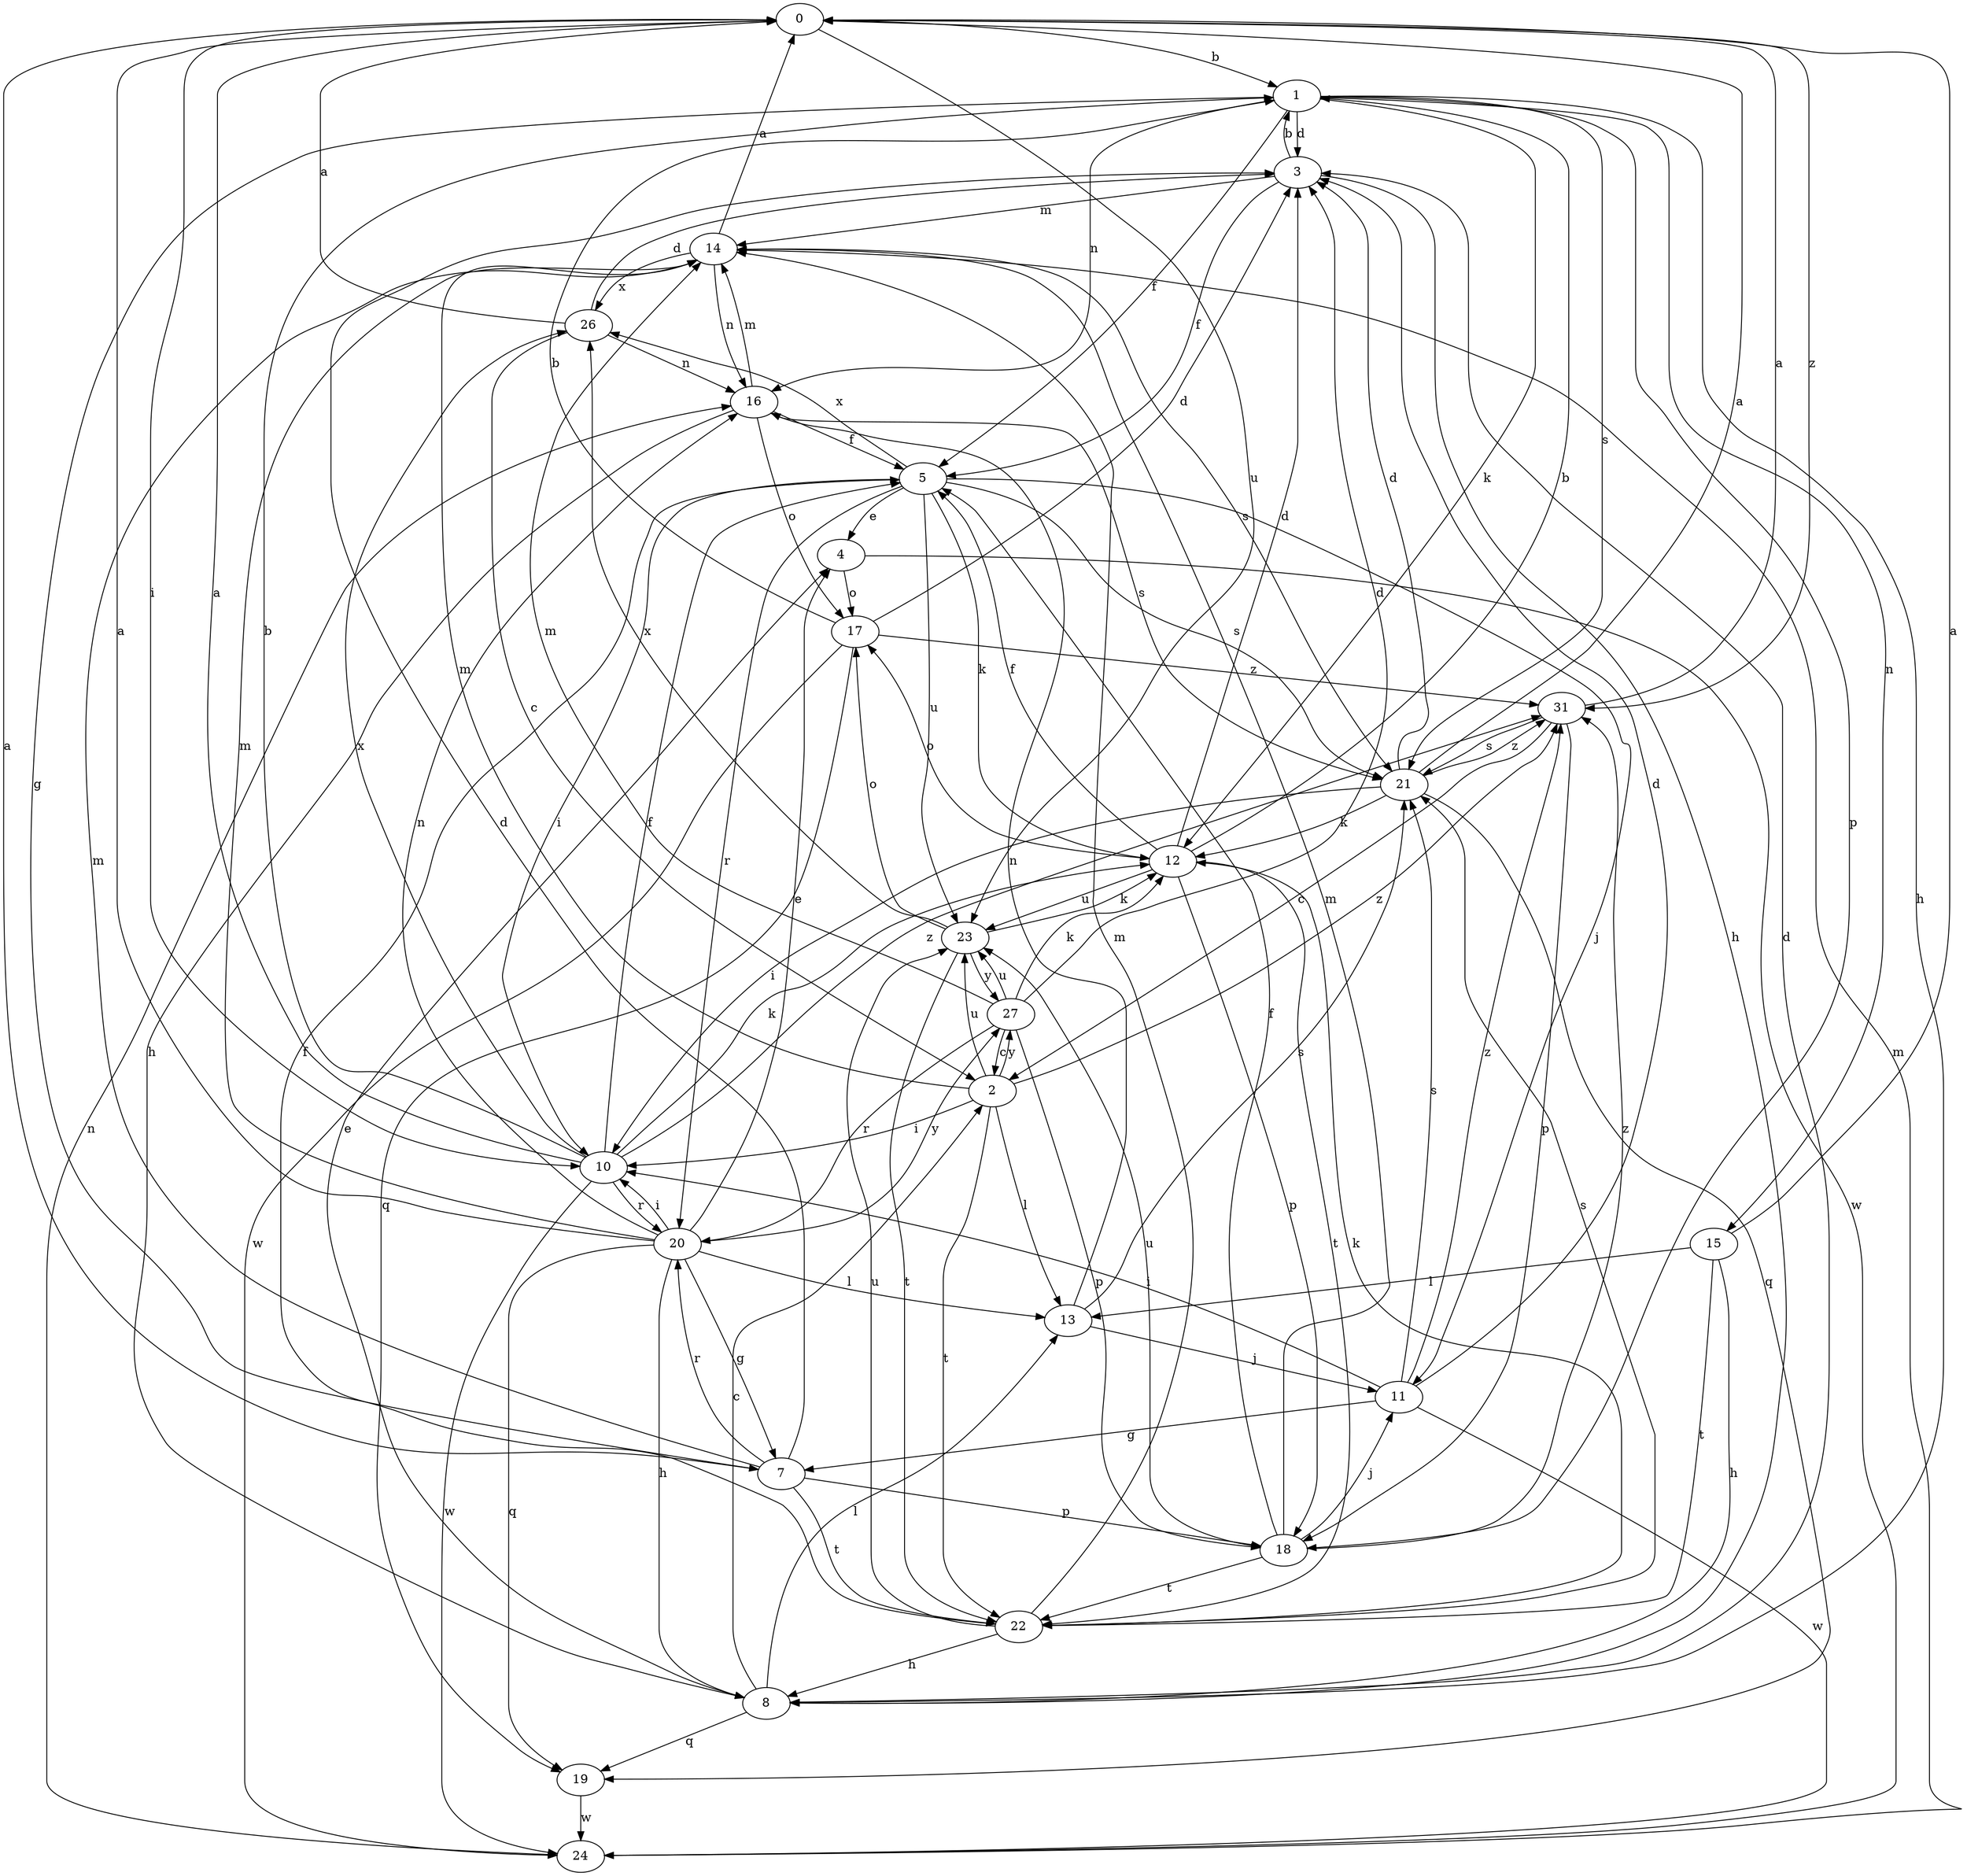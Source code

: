 strict digraph  {
0;
1;
2;
3;
4;
5;
7;
8;
10;
11;
12;
13;
14;
15;
16;
17;
18;
19;
20;
21;
22;
23;
24;
26;
27;
31;
0 -> 1  [label=b];
0 -> 10  [label=i];
0 -> 23  [label=u];
0 -> 31  [label=z];
1 -> 3  [label=d];
1 -> 5  [label=f];
1 -> 7  [label=g];
1 -> 8  [label=h];
1 -> 12  [label=k];
1 -> 15  [label=n];
1 -> 16  [label=n];
1 -> 18  [label=p];
1 -> 21  [label=s];
2 -> 10  [label=i];
2 -> 13  [label=l];
2 -> 14  [label=m];
2 -> 22  [label=t];
2 -> 23  [label=u];
2 -> 27  [label=y];
2 -> 31  [label=z];
3 -> 1  [label=b];
3 -> 5  [label=f];
3 -> 8  [label=h];
3 -> 14  [label=m];
4 -> 17  [label=o];
4 -> 24  [label=w];
5 -> 4  [label=e];
5 -> 10  [label=i];
5 -> 11  [label=j];
5 -> 12  [label=k];
5 -> 20  [label=r];
5 -> 21  [label=s];
5 -> 23  [label=u];
5 -> 26  [label=x];
7 -> 0  [label=a];
7 -> 3  [label=d];
7 -> 14  [label=m];
7 -> 18  [label=p];
7 -> 20  [label=r];
7 -> 22  [label=t];
8 -> 2  [label=c];
8 -> 3  [label=d];
8 -> 4  [label=e];
8 -> 13  [label=l];
8 -> 19  [label=q];
10 -> 0  [label=a];
10 -> 1  [label=b];
10 -> 5  [label=f];
10 -> 12  [label=k];
10 -> 20  [label=r];
10 -> 24  [label=w];
10 -> 26  [label=x];
10 -> 31  [label=z];
11 -> 3  [label=d];
11 -> 7  [label=g];
11 -> 10  [label=i];
11 -> 21  [label=s];
11 -> 24  [label=w];
11 -> 31  [label=z];
12 -> 1  [label=b];
12 -> 3  [label=d];
12 -> 5  [label=f];
12 -> 17  [label=o];
12 -> 18  [label=p];
12 -> 22  [label=t];
12 -> 23  [label=u];
13 -> 11  [label=j];
13 -> 16  [label=n];
13 -> 21  [label=s];
14 -> 0  [label=a];
14 -> 16  [label=n];
14 -> 21  [label=s];
14 -> 26  [label=x];
15 -> 0  [label=a];
15 -> 8  [label=h];
15 -> 13  [label=l];
15 -> 22  [label=t];
16 -> 5  [label=f];
16 -> 8  [label=h];
16 -> 14  [label=m];
16 -> 17  [label=o];
16 -> 21  [label=s];
17 -> 1  [label=b];
17 -> 3  [label=d];
17 -> 19  [label=q];
17 -> 24  [label=w];
17 -> 31  [label=z];
18 -> 5  [label=f];
18 -> 11  [label=j];
18 -> 14  [label=m];
18 -> 22  [label=t];
18 -> 23  [label=u];
18 -> 31  [label=z];
19 -> 24  [label=w];
20 -> 0  [label=a];
20 -> 4  [label=e];
20 -> 7  [label=g];
20 -> 8  [label=h];
20 -> 10  [label=i];
20 -> 13  [label=l];
20 -> 14  [label=m];
20 -> 16  [label=n];
20 -> 19  [label=q];
20 -> 27  [label=y];
21 -> 0  [label=a];
21 -> 3  [label=d];
21 -> 10  [label=i];
21 -> 12  [label=k];
21 -> 19  [label=q];
21 -> 31  [label=z];
22 -> 5  [label=f];
22 -> 8  [label=h];
22 -> 12  [label=k];
22 -> 14  [label=m];
22 -> 21  [label=s];
22 -> 23  [label=u];
23 -> 12  [label=k];
23 -> 17  [label=o];
23 -> 22  [label=t];
23 -> 26  [label=x];
23 -> 27  [label=y];
24 -> 14  [label=m];
24 -> 16  [label=n];
26 -> 0  [label=a];
26 -> 2  [label=c];
26 -> 3  [label=d];
26 -> 16  [label=n];
27 -> 2  [label=c];
27 -> 3  [label=d];
27 -> 12  [label=k];
27 -> 14  [label=m];
27 -> 18  [label=p];
27 -> 20  [label=r];
27 -> 23  [label=u];
31 -> 0  [label=a];
31 -> 2  [label=c];
31 -> 18  [label=p];
31 -> 21  [label=s];
}
